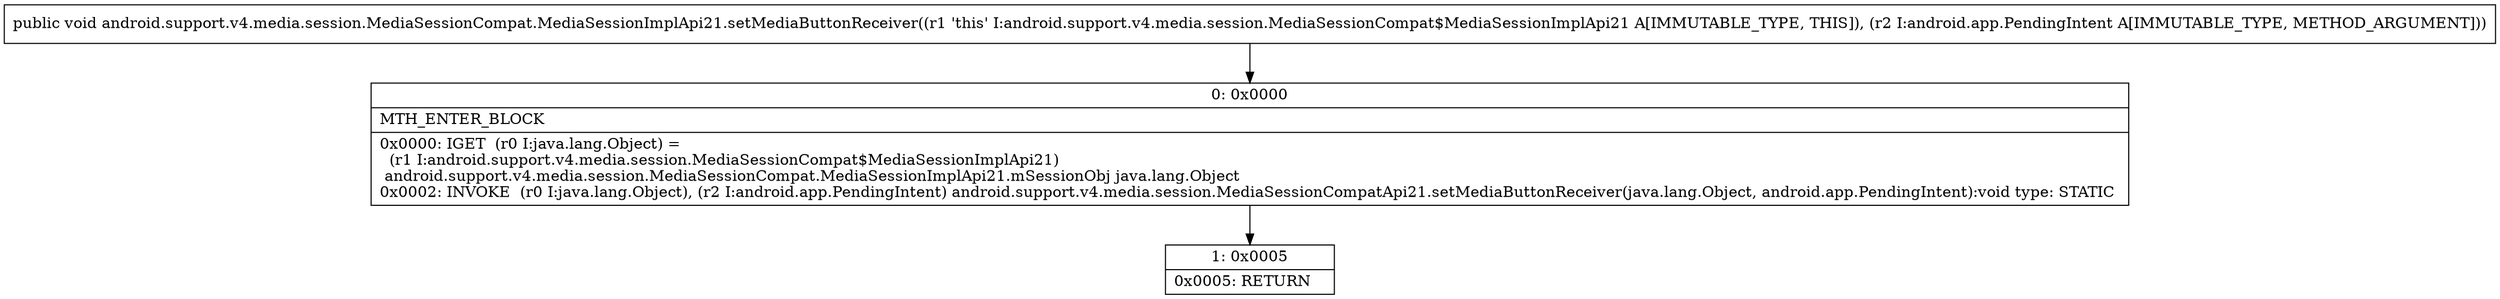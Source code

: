 digraph "CFG forandroid.support.v4.media.session.MediaSessionCompat.MediaSessionImplApi21.setMediaButtonReceiver(Landroid\/app\/PendingIntent;)V" {
Node_0 [shape=record,label="{0\:\ 0x0000|MTH_ENTER_BLOCK\l|0x0000: IGET  (r0 I:java.lang.Object) = \l  (r1 I:android.support.v4.media.session.MediaSessionCompat$MediaSessionImplApi21)\l android.support.v4.media.session.MediaSessionCompat.MediaSessionImplApi21.mSessionObj java.lang.Object \l0x0002: INVOKE  (r0 I:java.lang.Object), (r2 I:android.app.PendingIntent) android.support.v4.media.session.MediaSessionCompatApi21.setMediaButtonReceiver(java.lang.Object, android.app.PendingIntent):void type: STATIC \l}"];
Node_1 [shape=record,label="{1\:\ 0x0005|0x0005: RETURN   \l}"];
MethodNode[shape=record,label="{public void android.support.v4.media.session.MediaSessionCompat.MediaSessionImplApi21.setMediaButtonReceiver((r1 'this' I:android.support.v4.media.session.MediaSessionCompat$MediaSessionImplApi21 A[IMMUTABLE_TYPE, THIS]), (r2 I:android.app.PendingIntent A[IMMUTABLE_TYPE, METHOD_ARGUMENT])) }"];
MethodNode -> Node_0;
Node_0 -> Node_1;
}

